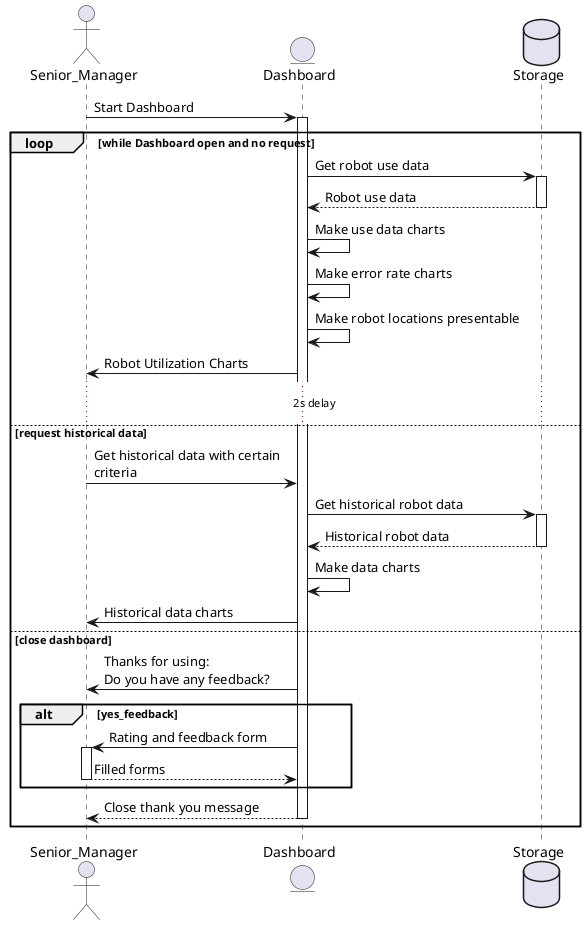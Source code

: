 @startuml Senior_Manager_Use_View

actor Senior_Manager
entity Dashboard
database Storage

Senior_Manager -> Dashboard: Start Dashboard
activate Dashboard
loop while Dashboard open and no request
    Dashboard -> Storage: Get robot use data
    activate Storage
    return Robot use data
    Dashboard -> Dashboard: Make use data charts
    Dashboard -> Dashboard: Make error rate charts
    Dashboard -> Dashboard: Make robot locations presentable
    Dashboard -> Senior_Manager: Robot Utilization Charts
    ... 2s delay ...
else request historical data
    Senior_Manager -> Dashboard: Get historical data with certain\ncriteria
    Dashboard -> Storage: Get historical robot data
    activate Storage
    return Historical robot data
    Dashboard -> Dashboard: Make data charts
    Dashboard -> Senior_Manager: Historical data charts

else close dashboard
    Dashboard -> Senior_Manager: Thanks for using:\nDo you have any feedback?
    alt yes_feedback
        Dashboard -> Senior_Manager: Rating and feedback form
        activate Senior_Manager
        return Filled forms
    end
    return Close thank you message
end

@enduml